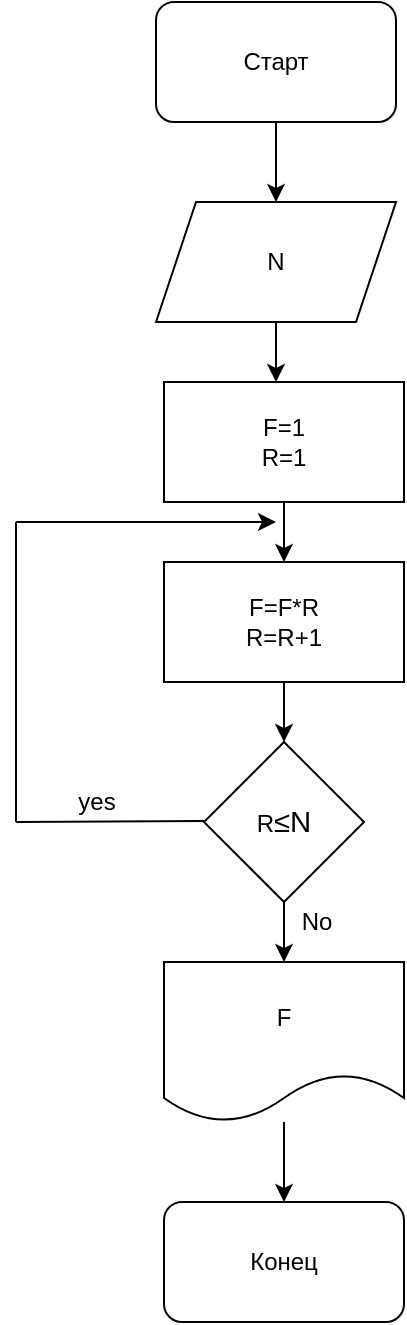 <mxfile version="20.2.2" type="device"><diagram id="LmbWSVfV9JuNeJyMsozM" name="Страница 1"><mxGraphModel dx="1031" dy="612" grid="1" gridSize="10" guides="1" tooltips="1" connect="1" arrows="1" fold="1" page="1" pageScale="1" pageWidth="827" pageHeight="1169" math="0" shadow="0"><root><mxCell id="0"/><mxCell id="1" parent="0"/><mxCell id="Dimx7Q33TzrhmTrLOyy5-14" value="" style="edgeStyle=orthogonalEdgeStyle;rounded=0;orthogonalLoop=1;jettySize=auto;html=1;" edge="1" parent="1" source="Dimx7Q33TzrhmTrLOyy5-1" target="Dimx7Q33TzrhmTrLOyy5-12"><mxGeometry relative="1" as="geometry"/></mxCell><mxCell id="Dimx7Q33TzrhmTrLOyy5-1" value="Старт" style="rounded=1;whiteSpace=wrap;html=1;" vertex="1" parent="1"><mxGeometry x="350" width="120" height="60" as="geometry"/></mxCell><mxCell id="Dimx7Q33TzrhmTrLOyy5-16" value="" style="edgeStyle=orthogonalEdgeStyle;rounded=0;orthogonalLoop=1;jettySize=auto;html=1;" edge="1" parent="1" source="Dimx7Q33TzrhmTrLOyy5-12"><mxGeometry relative="1" as="geometry"><mxPoint x="410" y="190" as="targetPoint"/></mxGeometry></mxCell><mxCell id="Dimx7Q33TzrhmTrLOyy5-12" value="N" style="shape=parallelogram;perimeter=parallelogramPerimeter;whiteSpace=wrap;html=1;fixedSize=1;" vertex="1" parent="1"><mxGeometry x="350" y="100" width="120" height="60" as="geometry"/></mxCell><mxCell id="Dimx7Q33TzrhmTrLOyy5-22" value="" style="edgeStyle=orthogonalEdgeStyle;rounded=0;orthogonalLoop=1;jettySize=auto;html=1;" edge="1" parent="1" source="Dimx7Q33TzrhmTrLOyy5-17"><mxGeometry relative="1" as="geometry"><mxPoint x="414" y="280" as="targetPoint"/></mxGeometry></mxCell><mxCell id="Dimx7Q33TzrhmTrLOyy5-17" value="F=1&lt;br&gt;R=1" style="rounded=0;whiteSpace=wrap;html=1;" vertex="1" parent="1"><mxGeometry x="354" y="190" width="120" height="60" as="geometry"/></mxCell><mxCell id="Dimx7Q33TzrhmTrLOyy5-32" value="" style="edgeStyle=orthogonalEdgeStyle;rounded=0;orthogonalLoop=1;jettySize=auto;html=1;" edge="1" parent="1" source="Dimx7Q33TzrhmTrLOyy5-23" target="Dimx7Q33TzrhmTrLOyy5-29"><mxGeometry relative="1" as="geometry"/></mxCell><mxCell id="Dimx7Q33TzrhmTrLOyy5-23" value="F=F*R&lt;br&gt;R=R+1" style="rounded=0;whiteSpace=wrap;html=1;" vertex="1" parent="1"><mxGeometry x="354" y="280" width="120" height="60" as="geometry"/></mxCell><mxCell id="Dimx7Q33TzrhmTrLOyy5-36" value="" style="edgeStyle=orthogonalEdgeStyle;rounded=0;orthogonalLoop=1;jettySize=auto;html=1;" edge="1" parent="1" source="Dimx7Q33TzrhmTrLOyy5-29" target="Dimx7Q33TzrhmTrLOyy5-35"><mxGeometry relative="1" as="geometry"/></mxCell><mxCell id="Dimx7Q33TzrhmTrLOyy5-29" value="R&lt;span style=&quot;font-size:11.0pt;line-height:107%;&lt;br/&gt;font-family:&amp;quot;Calibri&amp;quot;,sans-serif;mso-ascii-theme-font:minor-latin;mso-fareast-font-family:&lt;br/&gt;Calibri;mso-fareast-theme-font:minor-latin;mso-hansi-theme-font:minor-latin;&lt;br/&gt;mso-bidi-theme-font:minor-latin;mso-ansi-language:RU;mso-fareast-language:EN-US;&lt;br/&gt;mso-bidi-language:AR-SA&quot;&gt;≤N&lt;/span&gt;" style="rhombus;whiteSpace=wrap;html=1;" vertex="1" parent="1"><mxGeometry x="374" y="370" width="80" height="80" as="geometry"/></mxCell><mxCell id="Dimx7Q33TzrhmTrLOyy5-39" value="" style="edgeStyle=orthogonalEdgeStyle;rounded=0;orthogonalLoop=1;jettySize=auto;html=1;" edge="1" parent="1" source="Dimx7Q33TzrhmTrLOyy5-35" target="Dimx7Q33TzrhmTrLOyy5-38"><mxGeometry relative="1" as="geometry"/></mxCell><mxCell id="Dimx7Q33TzrhmTrLOyy5-35" value="F" style="shape=document;whiteSpace=wrap;html=1;boundedLbl=1;" vertex="1" parent="1"><mxGeometry x="354" y="480" width="120" height="80" as="geometry"/></mxCell><mxCell id="Dimx7Q33TzrhmTrLOyy5-37" value="No" style="text;html=1;align=center;verticalAlign=middle;resizable=0;points=[];autosize=1;strokeColor=none;fillColor=none;" vertex="1" parent="1"><mxGeometry x="410" y="445" width="40" height="30" as="geometry"/></mxCell><mxCell id="Dimx7Q33TzrhmTrLOyy5-38" value="Конец" style="rounded=1;whiteSpace=wrap;html=1;" vertex="1" parent="1"><mxGeometry x="354" y="600" width="120" height="60" as="geometry"/></mxCell><mxCell id="Dimx7Q33TzrhmTrLOyy5-42" value="" style="endArrow=none;html=1;rounded=0;" edge="1" parent="1"><mxGeometry width="50" height="50" relative="1" as="geometry"><mxPoint x="280" y="410" as="sourcePoint"/><mxPoint x="374" y="409.5" as="targetPoint"/></mxGeometry></mxCell><mxCell id="Dimx7Q33TzrhmTrLOyy5-44" value="yes" style="text;html=1;align=center;verticalAlign=middle;resizable=0;points=[];autosize=1;strokeColor=none;fillColor=none;" vertex="1" parent="1"><mxGeometry x="300" y="385" width="40" height="30" as="geometry"/></mxCell><mxCell id="Dimx7Q33TzrhmTrLOyy5-45" value="" style="endArrow=none;html=1;rounded=0;" edge="1" parent="1"><mxGeometry width="50" height="50" relative="1" as="geometry"><mxPoint x="280" y="410" as="sourcePoint"/><mxPoint x="280" y="260" as="targetPoint"/></mxGeometry></mxCell><mxCell id="Dimx7Q33TzrhmTrLOyy5-46" value="" style="endArrow=classic;html=1;rounded=0;" edge="1" parent="1"><mxGeometry width="50" height="50" relative="1" as="geometry"><mxPoint x="280" y="260" as="sourcePoint"/><mxPoint x="410" y="260" as="targetPoint"/></mxGeometry></mxCell></root></mxGraphModel></diagram></mxfile>